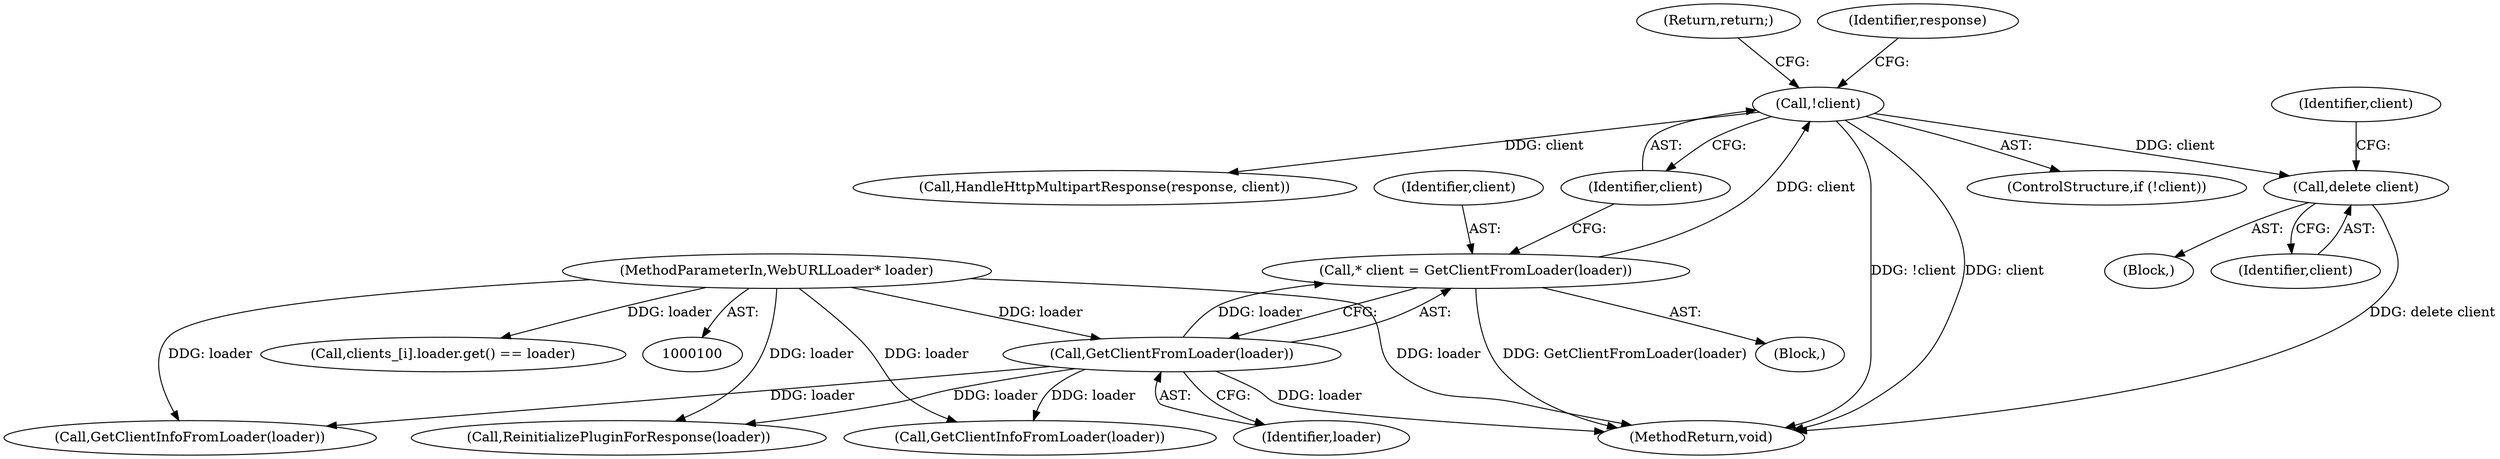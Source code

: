 digraph "0_Chrome_ea3d1d84be3d6f97bf50e76511c9e26af6895533_45@API" {
"1000158" [label="(Call,delete client)"];
"1000118" [label="(Call,!client)"];
"1000113" [label="(Call,* client = GetClientFromLoader(loader))"];
"1000115" [label="(Call,GetClientFromLoader(loader))"];
"1000101" [label="(MethodParameterIn,WebURLLoader* loader)"];
"1000116" [label="(Identifier,loader)"];
"1000117" [label="(ControlStructure,if (!client))"];
"1000138" [label="(Call,HandleHttpMultipartResponse(response, client))"];
"1000101" [label="(MethodParameterIn,WebURLLoader* loader)"];
"1000114" [label="(Identifier,client)"];
"1000120" [label="(Return,return;)"];
"1000115" [label="(Call,GetClientFromLoader(loader))"];
"1000119" [label="(Identifier,client)"];
"1000118" [label="(Call,!client)"];
"1000113" [label="(Call,* client = GetClientFromLoader(loader))"];
"1000230" [label="(Call,GetClientInfoFromLoader(loader))"];
"1000123" [label="(Identifier,response)"];
"1000147" [label="(Block,)"];
"1000262" [label="(Call,GetClientInfoFromLoader(loader))"];
"1000150" [label="(Call,ReinitializePluginForResponse(loader))"];
"1000272" [label="(MethodReturn,void)"];
"1000159" [label="(Identifier,client)"];
"1000175" [label="(Call,clients_[i].loader.get() == loader)"];
"1000161" [label="(Identifier,client)"];
"1000158" [label="(Call,delete client)"];
"1000103" [label="(Block,)"];
"1000158" -> "1000147"  [label="AST: "];
"1000158" -> "1000159"  [label="CFG: "];
"1000159" -> "1000158"  [label="AST: "];
"1000161" -> "1000158"  [label="CFG: "];
"1000158" -> "1000272"  [label="DDG: delete client"];
"1000118" -> "1000158"  [label="DDG: client"];
"1000118" -> "1000117"  [label="AST: "];
"1000118" -> "1000119"  [label="CFG: "];
"1000119" -> "1000118"  [label="AST: "];
"1000120" -> "1000118"  [label="CFG: "];
"1000123" -> "1000118"  [label="CFG: "];
"1000118" -> "1000272"  [label="DDG: !client"];
"1000118" -> "1000272"  [label="DDG: client"];
"1000113" -> "1000118"  [label="DDG: client"];
"1000118" -> "1000138"  [label="DDG: client"];
"1000113" -> "1000103"  [label="AST: "];
"1000113" -> "1000115"  [label="CFG: "];
"1000114" -> "1000113"  [label="AST: "];
"1000115" -> "1000113"  [label="AST: "];
"1000119" -> "1000113"  [label="CFG: "];
"1000113" -> "1000272"  [label="DDG: GetClientFromLoader(loader)"];
"1000115" -> "1000113"  [label="DDG: loader"];
"1000115" -> "1000116"  [label="CFG: "];
"1000116" -> "1000115"  [label="AST: "];
"1000115" -> "1000272"  [label="DDG: loader"];
"1000101" -> "1000115"  [label="DDG: loader"];
"1000115" -> "1000150"  [label="DDG: loader"];
"1000115" -> "1000230"  [label="DDG: loader"];
"1000115" -> "1000262"  [label="DDG: loader"];
"1000101" -> "1000100"  [label="AST: "];
"1000101" -> "1000272"  [label="DDG: loader"];
"1000101" -> "1000150"  [label="DDG: loader"];
"1000101" -> "1000175"  [label="DDG: loader"];
"1000101" -> "1000230"  [label="DDG: loader"];
"1000101" -> "1000262"  [label="DDG: loader"];
}
